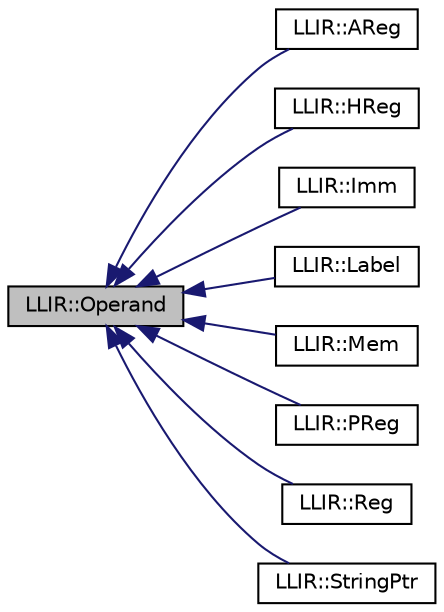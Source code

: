digraph "LLIR::Operand"
{
 // LATEX_PDF_SIZE
  edge [fontname="Helvetica",fontsize="10",labelfontname="Helvetica",labelfontsize="10"];
  node [fontname="Helvetica",fontsize="10",shape=record];
  rankdir="LR";
  Node1 [label="LLIR::Operand",height=0.2,width=0.4,color="black", fillcolor="grey75", style="filled", fontcolor="black",tooltip="The base for LLIR operands."];
  Node1 -> Node2 [dir="back",color="midnightblue",fontsize="10",style="solid",fontname="Helvetica"];
  Node2 [label="LLIR::AReg",height=0.2,width=0.4,color="black", fillcolor="white", style="filled",URL="$classLLIR_1_1AReg.html",tooltip=" "];
  Node1 -> Node3 [dir="back",color="midnightblue",fontsize="10",style="solid",fontname="Helvetica"];
  Node3 [label="LLIR::HReg",height=0.2,width=0.4,color="black", fillcolor="white", style="filled",URL="$classLLIR_1_1HReg.html",tooltip=" "];
  Node1 -> Node4 [dir="back",color="midnightblue",fontsize="10",style="solid",fontname="Helvetica"];
  Node4 [label="LLIR::Imm",height=0.2,width=0.4,color="black", fillcolor="white", style="filled",URL="$classLLIR_1_1Imm.html",tooltip="An LLIR immediate value."];
  Node1 -> Node5 [dir="back",color="midnightblue",fontsize="10",style="solid",fontname="Helvetica"];
  Node5 [label="LLIR::Label",height=0.2,width=0.4,color="black", fillcolor="white", style="filled",URL="$classLLIR_1_1Label.html",tooltip="An LLIR label."];
  Node1 -> Node6 [dir="back",color="midnightblue",fontsize="10",style="solid",fontname="Helvetica"];
  Node6 [label="LLIR::Mem",height=0.2,width=0.4,color="black", fillcolor="white", style="filled",URL="$classLLIR_1_1Mem.html",tooltip=" "];
  Node1 -> Node7 [dir="back",color="midnightblue",fontsize="10",style="solid",fontname="Helvetica"];
  Node7 [label="LLIR::PReg",height=0.2,width=0.4,color="black", fillcolor="white", style="filled",URL="$classLLIR_1_1PReg.html",tooltip=" "];
  Node1 -> Node8 [dir="back",color="midnightblue",fontsize="10",style="solid",fontname="Helvetica"];
  Node8 [label="LLIR::Reg",height=0.2,width=0.4,color="black", fillcolor="white", style="filled",URL="$classLLIR_1_1Reg.html",tooltip="An LLIR virtual register."];
  Node1 -> Node9 [dir="back",color="midnightblue",fontsize="10",style="solid",fontname="Helvetica"];
  Node9 [label="LLIR::StringPtr",height=0.2,width=0.4,color="black", fillcolor="white", style="filled",URL="$classLLIR_1_1StringPtr.html",tooltip="An LLIR global string pointer."];
}
